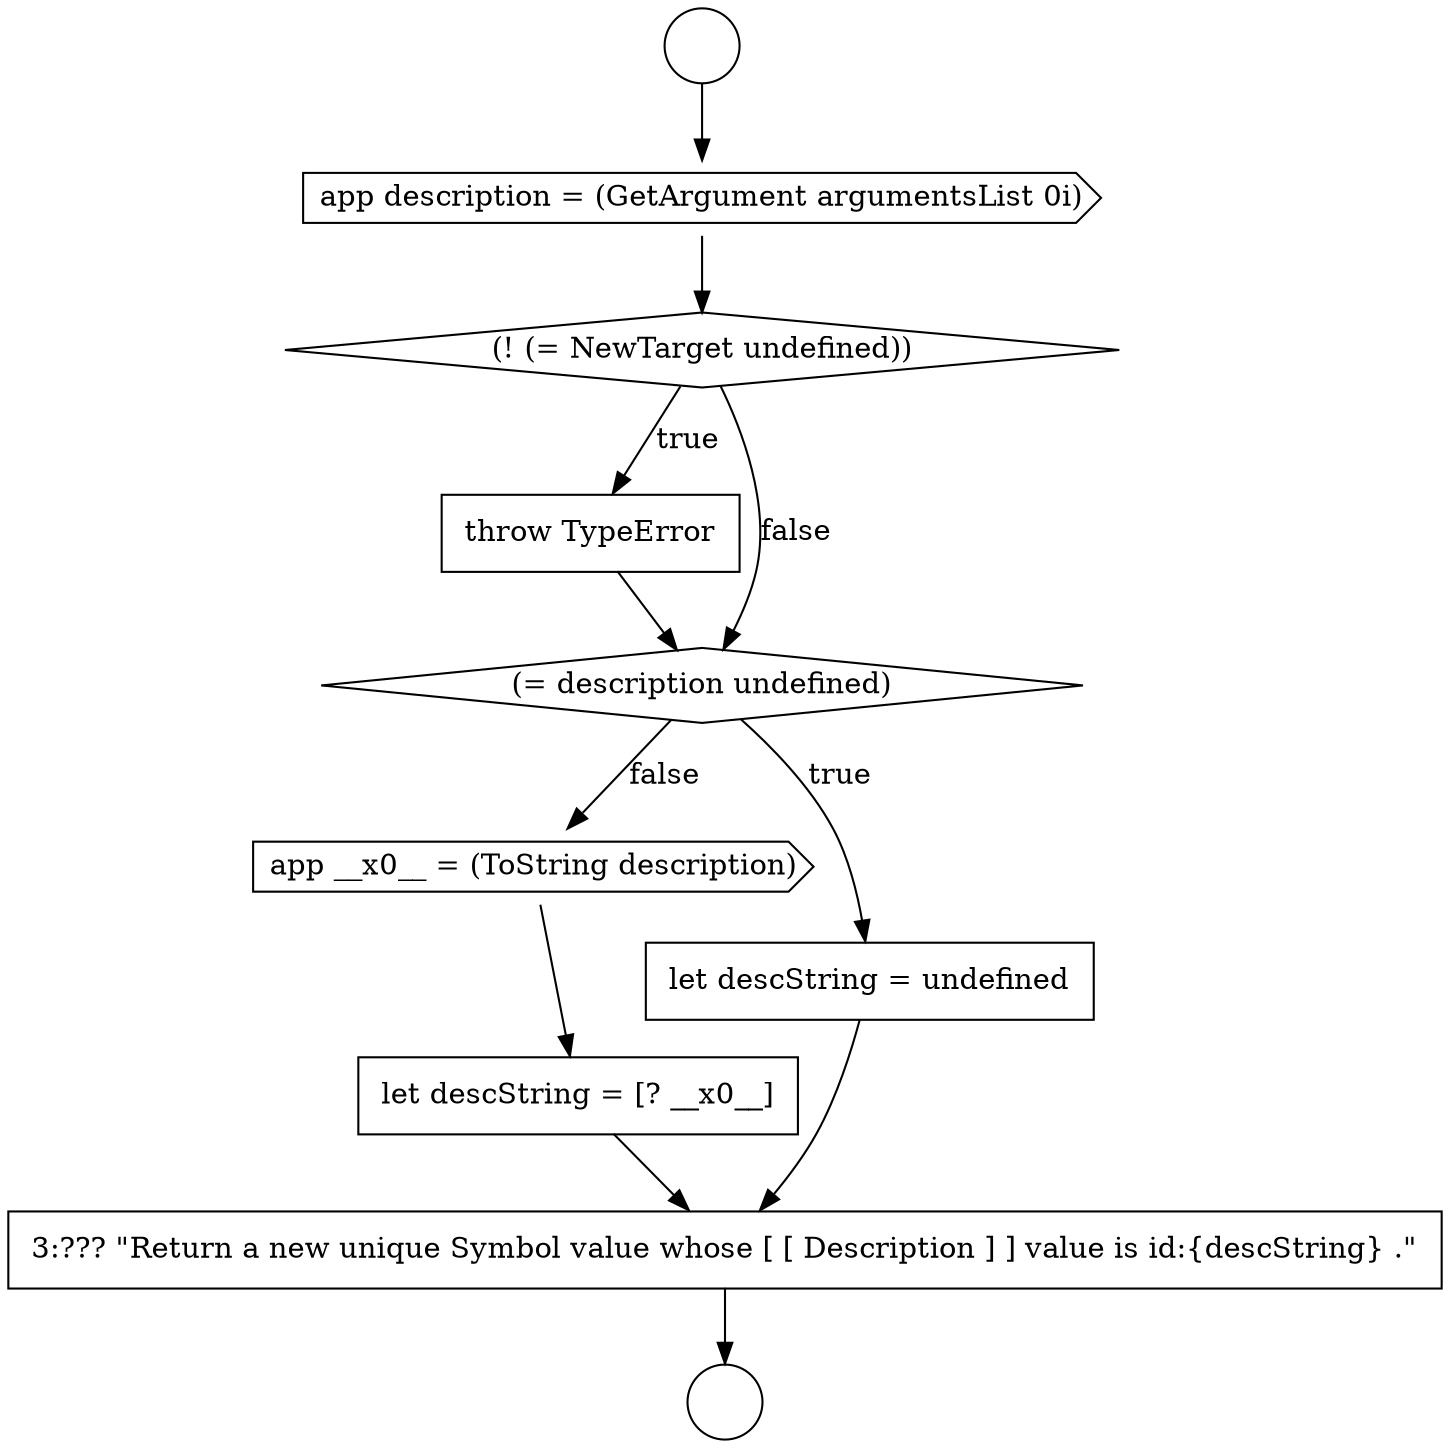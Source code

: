 digraph {
  node11716 [shape=none, margin=0, label=<<font color="black">
    <table border="0" cellborder="1" cellspacing="0" cellpadding="10">
      <tr><td align="left">3:??? &quot;Return a new unique Symbol value whose [ [ Description ] ] value is id:{descString} .&quot;</td></tr>
    </table>
  </font>> color="black" fillcolor="white" style=filled]
  node11715 [shape=none, margin=0, label=<<font color="black">
    <table border="0" cellborder="1" cellspacing="0" cellpadding="10">
      <tr><td align="left">let descString = [? __x0__]</td></tr>
    </table>
  </font>> color="black" fillcolor="white" style=filled]
  node11710 [shape=diamond, label=<<font color="black">(! (= NewTarget undefined))</font>> color="black" fillcolor="white" style=filled]
  node11714 [shape=cds, label=<<font color="black">app __x0__ = (ToString description)</font>> color="black" fillcolor="white" style=filled]
  node11711 [shape=none, margin=0, label=<<font color="black">
    <table border="0" cellborder="1" cellspacing="0" cellpadding="10">
      <tr><td align="left">throw TypeError</td></tr>
    </table>
  </font>> color="black" fillcolor="white" style=filled]
  node11713 [shape=none, margin=0, label=<<font color="black">
    <table border="0" cellborder="1" cellspacing="0" cellpadding="10">
      <tr><td align="left">let descString = undefined</td></tr>
    </table>
  </font>> color="black" fillcolor="white" style=filled]
  node11712 [shape=diamond, label=<<font color="black">(= description undefined)</font>> color="black" fillcolor="white" style=filled]
  node11707 [shape=circle label=" " color="black" fillcolor="white" style=filled]
  node11709 [shape=cds, label=<<font color="black">app description = (GetArgument argumentsList 0i)</font>> color="black" fillcolor="white" style=filled]
  node11708 [shape=circle label=" " color="black" fillcolor="white" style=filled]
  node11709 -> node11710 [ color="black"]
  node11713 -> node11716 [ color="black"]
  node11714 -> node11715 [ color="black"]
  node11710 -> node11711 [label=<<font color="black">true</font>> color="black"]
  node11710 -> node11712 [label=<<font color="black">false</font>> color="black"]
  node11715 -> node11716 [ color="black"]
  node11716 -> node11708 [ color="black"]
  node11711 -> node11712 [ color="black"]
  node11712 -> node11713 [label=<<font color="black">true</font>> color="black"]
  node11712 -> node11714 [label=<<font color="black">false</font>> color="black"]
  node11707 -> node11709 [ color="black"]
}
